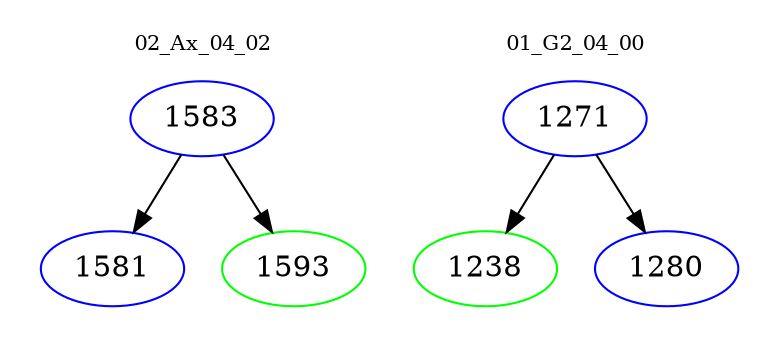digraph{
subgraph cluster_0 {
color = white
label = "02_Ax_04_02";
fontsize=10;
T0_1583 [label="1583", color="blue"]
T0_1583 -> T0_1581 [color="black"]
T0_1581 [label="1581", color="blue"]
T0_1583 -> T0_1593 [color="black"]
T0_1593 [label="1593", color="green"]
}
subgraph cluster_1 {
color = white
label = "01_G2_04_00";
fontsize=10;
T1_1271 [label="1271", color="blue"]
T1_1271 -> T1_1238 [color="black"]
T1_1238 [label="1238", color="green"]
T1_1271 -> T1_1280 [color="black"]
T1_1280 [label="1280", color="blue"]
}
}
